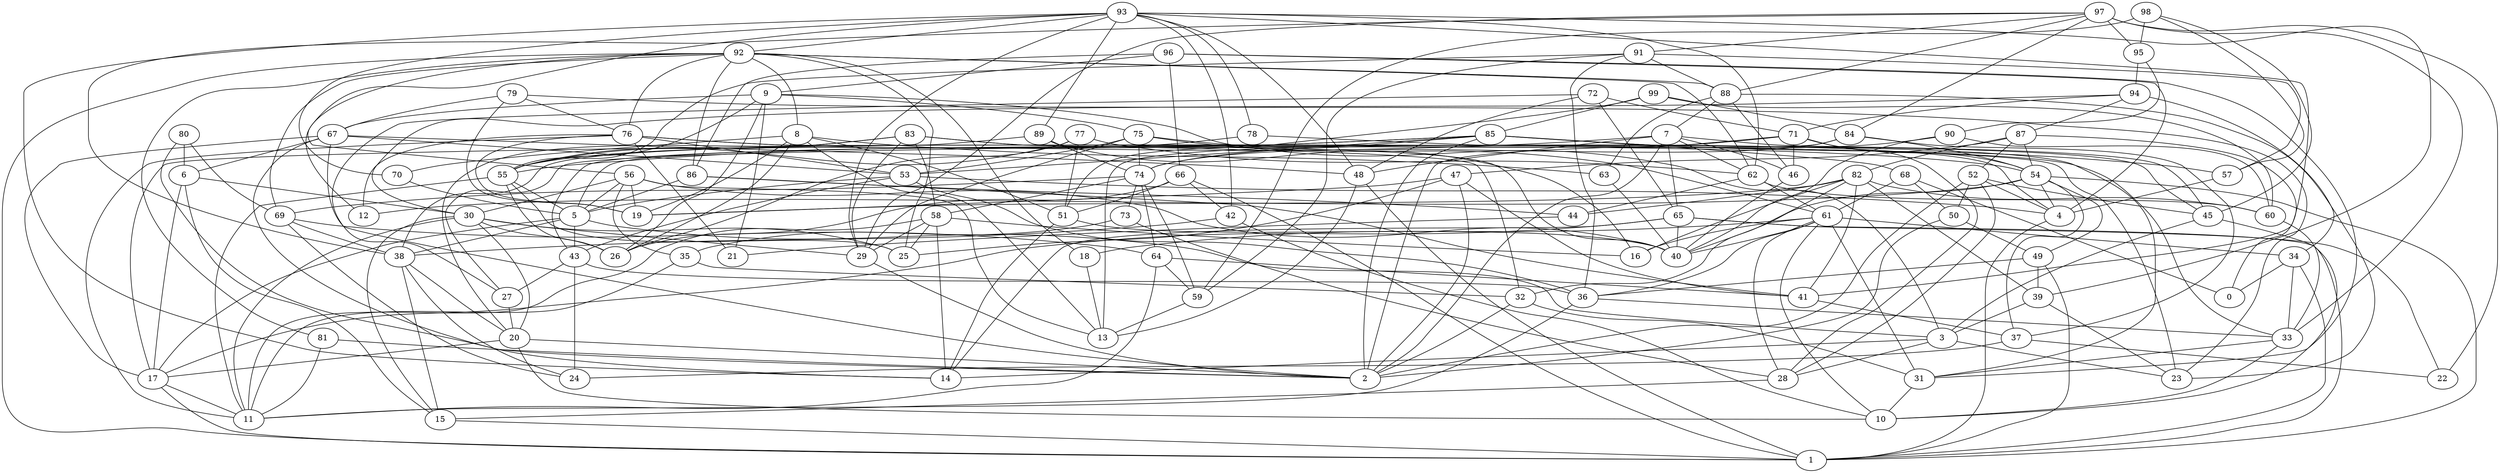 digraph GG_graph {

subgraph G_graph {
edge [color = black]
"80" -> "6" [dir = none]
"80" -> "2" [dir = none]
"80" -> "69" [dir = none]
"34" -> "1" [dir = none]
"34" -> "0" [dir = none]
"34" -> "33" [dir = none]
"48" -> "13" [dir = none]
"48" -> "1" [dir = none]
"66" -> "51" [dir = none]
"66" -> "42" [dir = none]
"66" -> "26" [dir = none]
"66" -> "1" [dir = none]
"70" -> "5" [dir = none]
"42" -> "10" [dir = none]
"42" -> "38" [dir = none]
"89" -> "16" [dir = none]
"89" -> "74" [dir = none]
"89" -> "17" [dir = none]
"41" -> "37" [dir = none]
"18" -> "13" [dir = none]
"98" -> "45" [dir = none]
"98" -> "59" [dir = none]
"98" -> "95" [dir = none]
"98" -> "57" [dir = none]
"52" -> "50" [dir = none]
"52" -> "45" [dir = none]
"52" -> "2" [dir = none]
"52" -> "4" [dir = none]
"52" -> "28" [dir = none]
"28" -> "15" [dir = none]
"15" -> "1" [dir = none]
"96" -> "66" [dir = none]
"96" -> "86" [dir = none]
"96" -> "4" [dir = none]
"96" -> "9" [dir = none]
"96" -> "31" [dir = none]
"47" -> "41" [dir = none]
"47" -> "25" [dir = none]
"47" -> "19" [dir = none]
"47" -> "2" [dir = none]
"43" -> "36" [dir = none]
"43" -> "24" [dir = none]
"43" -> "27" [dir = none]
"92" -> "18" [dir = none]
"92" -> "1" [dir = none]
"92" -> "12" [dir = none]
"92" -> "25" [dir = none]
"92" -> "62" [dir = none]
"92" -> "8" [dir = none]
"92" -> "76" [dir = none]
"92" -> "69" [dir = none]
"92" -> "81" [dir = none]
"92" -> "88" [dir = none]
"92" -> "86" [dir = none]
"39" -> "3" [dir = none]
"39" -> "23" [dir = none]
"76" -> "54" [dir = none]
"76" -> "11" [dir = none]
"76" -> "21" [dir = none]
"76" -> "12" [dir = none]
"76" -> "23" [dir = none]
"76" -> "53" [dir = none]
"76" -> "19" [dir = none]
"64" -> "41" [dir = none]
"64" -> "59" [dir = none]
"64" -> "11" [dir = none]
"63" -> "40" [dir = none]
"79" -> "23" [dir = none]
"79" -> "19" [dir = none]
"79" -> "67" [dir = none]
"79" -> "76" [dir = none]
"56" -> "5" [dir = none]
"56" -> "40" [dir = none]
"56" -> "35" [dir = none]
"56" -> "19" [dir = none]
"56" -> "30" [dir = none]
"82" -> "16" [dir = none]
"82" -> "44" [dir = none]
"82" -> "19" [dir = none]
"82" -> "32" [dir = none]
"82" -> "41" [dir = none]
"82" -> "39" [dir = none]
"82" -> "60" [dir = none]
"60" -> "33" [dir = none]
"38" -> "24" [dir = none]
"38" -> "15" [dir = none]
"38" -> "20" [dir = none]
"61" -> "10" [dir = none]
"61" -> "16" [dir = none]
"61" -> "18" [dir = none]
"61" -> "36" [dir = none]
"61" -> "34" [dir = none]
"61" -> "40" [dir = none]
"61" -> "28" [dir = none]
"61" -> "31" [dir = none]
"68" -> "0" [dir = none]
"68" -> "61" [dir = none]
"68" -> "50" [dir = none]
"78" -> "33" [dir = none]
"78" -> "55" [dir = none]
"36" -> "11" [dir = none]
"36" -> "33" [dir = none]
"97" -> "84" [dir = none]
"97" -> "88" [dir = none]
"97" -> "22" [dir = none]
"97" -> "95" [dir = none]
"97" -> "38" [dir = none]
"97" -> "29" [dir = none]
"97" -> "91" [dir = none]
"97" -> "33" [dir = none]
"77" -> "51" [dir = none]
"77" -> "55" [dir = none]
"77" -> "26" [dir = none]
"77" -> "62" [dir = none]
"71" -> "28" [dir = none]
"71" -> "43" [dir = none]
"71" -> "54" [dir = none]
"71" -> "46" [dir = none]
"71" -> "2" [dir = none]
"67" -> "6" [dir = none]
"67" -> "2" [dir = none]
"67" -> "53" [dir = none]
"67" -> "14" [dir = none]
"67" -> "48" [dir = none]
"67" -> "17" [dir = none]
"59" -> "13" [dir = none]
"50" -> "2" [dir = none]
"50" -> "49" [dir = none]
"44" -> "21" [dir = none]
"27" -> "20" [dir = none]
"3" -> "28" [dir = none]
"3" -> "14" [dir = none]
"3" -> "23" [dir = none]
"55" -> "25" [dir = none]
"55" -> "26" [dir = none]
"55" -> "11" [dir = none]
"55" -> "5" [dir = none]
"62" -> "60" [dir = none]
"62" -> "61" [dir = none]
"62" -> "44" [dir = none]
"87" -> "54" [dir = none]
"87" -> "82" [dir = none]
"87" -> "52" [dir = none]
"87" -> "47" [dir = none]
"87" -> "0" [dir = none]
"72" -> "71" [dir = none]
"72" -> "65" [dir = none]
"72" -> "48" [dir = none]
"72" -> "27" [dir = none]
"81" -> "11" [dir = none]
"81" -> "2" [dir = none]
"95" -> "94" [dir = none]
"95" -> "90" [dir = none]
"69" -> "38" [dir = none]
"69" -> "64" [dir = none]
"69" -> "24" [dir = none]
"31" -> "10" [dir = none]
"57" -> "4" [dir = none]
"45" -> "3" [dir = none]
"45" -> "10" [dir = none]
"85" -> "57" [dir = none]
"85" -> "68" [dir = none]
"85" -> "45" [dir = none]
"85" -> "2" [dir = none]
"85" -> "38" [dir = none]
"85" -> "27" [dir = none]
"85" -> "31" [dir = none]
"85" -> "53" [dir = none]
"85" -> "13" [dir = none]
"93" -> "62" [dir = none]
"93" -> "48" [dir = none]
"93" -> "89" [dir = none]
"93" -> "78" [dir = none]
"93" -> "92" [dir = none]
"93" -> "14" [dir = none]
"93" -> "39" [dir = none]
"93" -> "29" [dir = none]
"93" -> "56" [dir = none]
"93" -> "70" [dir = none]
"93" -> "41" [dir = none]
"93" -> "42" [dir = none]
"9" -> "55" [dir = none]
"9" -> "3" [dir = none]
"9" -> "67" [dir = none]
"9" -> "26" [dir = none]
"9" -> "75" [dir = none]
"9" -> "21" [dir = none]
"74" -> "59" [dir = none]
"74" -> "69" [dir = none]
"74" -> "73" [dir = none]
"74" -> "64" [dir = none]
"74" -> "58" [dir = none]
"4" -> "1" [dir = none]
"35" -> "32" [dir = none]
"35" -> "11" [dir = none]
"8" -> "70" [dir = none]
"8" -> "63" [dir = none]
"8" -> "26" [dir = none]
"8" -> "19" [dir = none]
"8" -> "51" [dir = none]
"8" -> "13" [dir = none]
"83" -> "58" [dir = none]
"83" -> "20" [dir = none]
"83" -> "40" [dir = none]
"83" -> "29" [dir = none]
"83" -> "55" [dir = none]
"83" -> "32" [dir = none]
"90" -> "60" [dir = none]
"90" -> "40" [dir = none]
"90" -> "74" [dir = none]
"94" -> "34" [dir = none]
"94" -> "30" [dir = none]
"94" -> "87" [dir = none]
"65" -> "22" [dir = none]
"65" -> "1" [dir = none]
"65" -> "17" [dir = none]
"65" -> "14" [dir = none]
"65" -> "40" [dir = none]
"7" -> "48" [dir = none]
"7" -> "65" [dir = none]
"7" -> "55" [dir = none]
"7" -> "2" [dir = none]
"7" -> "45" [dir = none]
"7" -> "62" [dir = none]
"7" -> "46" [dir = none]
"75" -> "61" [dir = none]
"75" -> "74" [dir = none]
"75" -> "4" [dir = none]
"75" -> "53" [dir = none]
"75" -> "29" [dir = none]
"73" -> "35" [dir = none]
"73" -> "28" [dir = none]
"91" -> "55" [dir = none]
"91" -> "57" [dir = none]
"91" -> "88" [dir = none]
"91" -> "36" [dir = none]
"91" -> "59" [dir = none]
"88" -> "23" [dir = none]
"88" -> "46" [dir = none]
"88" -> "7" [dir = none]
"88" -> "63" [dir = none]
"37" -> "24" [dir = none]
"37" -> "22" [dir = none]
"46" -> "40" [dir = none]
"54" -> "40" [dir = none]
"54" -> "12" [dir = none]
"54" -> "1" [dir = none]
"54" -> "49" [dir = none]
"54" -> "4" [dir = none]
"54" -> "37" [dir = none]
"17" -> "1" [dir = none]
"17" -> "11" [dir = none]
"86" -> "44" [dir = none]
"86" -> "41" [dir = none]
"86" -> "5" [dir = none]
"20" -> "17" [dir = none]
"20" -> "10" [dir = none]
"30" -> "20" [dir = none]
"30" -> "26" [dir = none]
"30" -> "11" [dir = none]
"30" -> "29" [dir = none]
"30" -> "15" [dir = none]
"30" -> "25" [dir = none]
"58" -> "14" [dir = none]
"58" -> "25" [dir = none]
"58" -> "29" [dir = none]
"58" -> "16" [dir = none]
"58" -> "11" [dir = none]
"84" -> "54" [dir = none]
"84" -> "74" [dir = none]
"84" -> "5" [dir = none]
"84" -> "37" [dir = none]
"51" -> "40" [dir = none]
"51" -> "14" [dir = none]
"29" -> "2" [dir = none]
"99" -> "60" [dir = none]
"99" -> "85" [dir = none]
"99" -> "51" [dir = none]
"99" -> "84" [dir = none]
"53" -> "5" [dir = none]
"53" -> "43" [dir = none]
"53" -> "4" [dir = none]
"53" -> "36" [dir = none]
"6" -> "17" [dir = none]
"6" -> "30" [dir = none]
"6" -> "15" [dir = none]
"33" -> "31" [dir = none]
"33" -> "10" [dir = none]
"49" -> "39" [dir = none]
"49" -> "36" [dir = none]
"49" -> "1" [dir = none]
"32" -> "2" [dir = none]
"32" -> "31" [dir = none]
"5" -> "3" [dir = none]
"5" -> "43" [dir = none]
"5" -> "38" [dir = none]
"5" -> "17" [dir = none]
"20" -> "2" [dir = none]
"94" -> "71" [dir = none]
"56" -> "13" [dir = none]
}

}
